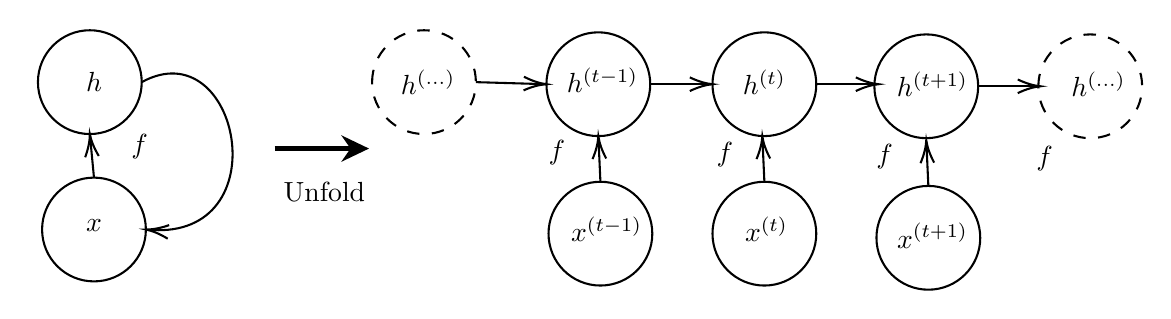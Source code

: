 

\tikzset{every picture/.style={line width=0.75pt}} %set default line width to 0.75pt

\begin{tikzpicture}[x=0.75pt,y=0.75pt,yscale=-1,xscale=1]
%uncomment if require: \path (0,226); %set diagram left start at 0, and has height of 226

%Shape: Circle [id:dp8915977439027853]
\draw   (34,95) .. controls (34,81.19) and (45.19,70) .. (59,70) .. controls (72.81,70) and (84,81.19) .. (84,95) .. controls (84,108.81) and (72.81,120) .. (59,120) .. controls (45.19,120) and (34,108.81) .. (34,95) -- cycle ;
%Shape: Circle [id:dp1742038383171982]
\draw   (36,166) .. controls (36,152.19) and (47.19,141) .. (61,141) .. controls (74.81,141) and (86,152.19) .. (86,166) .. controls (86,179.81) and (74.81,191) .. (61,191) .. controls (47.19,191) and (36,179.81) .. (36,166) -- cycle ;
%Shape: Circle [id:dp778351744563933]
\draw  [dash pattern={on 4.5pt off 4.5pt}] (195,95) .. controls (195,81.19) and (206.19,70) .. (220,70) .. controls (233.81,70) and (245,81.19) .. (245,95) .. controls (245,108.81) and (233.81,120) .. (220,120) .. controls (206.19,120) and (195,108.81) .. (195,95) -- cycle ;
%Shape: Circle [id:dp39356034990885047]
\draw   (279,96) .. controls (279,82.19) and (290.19,71) .. (304,71) .. controls (317.81,71) and (329,82.19) .. (329,96) .. controls (329,109.81) and (317.81,121) .. (304,121) .. controls (290.19,121) and (279,109.81) .. (279,96) -- cycle ;
%Shape: Circle [id:dp8163613617079115]
\draw   (359,96) .. controls (359,82.19) and (370.19,71) .. (384,71) .. controls (397.81,71) and (409,82.19) .. (409,96) .. controls (409,109.81) and (397.81,121) .. (384,121) .. controls (370.19,121) and (359,109.81) .. (359,96) -- cycle ;
%Shape: Circle [id:dp2250747213748785]
\draw   (437,97) .. controls (437,83.19) and (448.19,72) .. (462,72) .. controls (475.81,72) and (487,83.19) .. (487,97) .. controls (487,110.81) and (475.81,122) .. (462,122) .. controls (448.19,122) and (437,110.81) .. (437,97) -- cycle ;
%Shape: Circle [id:dp2879609852019731]
\draw  [dash pattern={on 4.5pt off 4.5pt}] (516,97) .. controls (516,83.19) and (527.19,72) .. (541,72) .. controls (554.81,72) and (566,83.19) .. (566,97) .. controls (566,110.81) and (554.81,122) .. (541,122) .. controls (527.19,122) and (516,110.81) .. (516,97) -- cycle ;
%Shape: Circle [id:dp6135697452809603]
\draw   (280,168) .. controls (280,154.19) and (291.19,143) .. (305,143) .. controls (318.81,143) and (330,154.19) .. (330,168) .. controls (330,181.81) and (318.81,193) .. (305,193) .. controls (291.19,193) and (280,181.81) .. (280,168) -- cycle ;
%Shape: Circle [id:dp3618767155006668]
\draw   (359,168) .. controls (359,154.19) and (370.19,143) .. (384,143) .. controls (397.81,143) and (409,154.19) .. (409,168) .. controls (409,181.81) and (397.81,193) .. (384,193) .. controls (370.19,193) and (359,181.81) .. (359,168) -- cycle ;
%Shape: Circle [id:dp6873866287842296]
\draw   (438,170) .. controls (438,156.19) and (449.19,145) .. (463,145) .. controls (476.81,145) and (488,156.19) .. (488,170) .. controls (488,183.81) and (476.81,195) .. (463,195) .. controls (449.19,195) and (438,183.81) .. (438,170) -- cycle ;
%Straight Lines [id:da683677850542731]
\draw    (61,141) -- (59.19,121.99) ;
\draw [shift={(59,120)}, rotate = 444.56] [color={rgb, 255:red, 0; green, 0; blue, 0 }  ][line width=0.75]    (10.93,-3.29) .. controls (6.95,-1.4) and (3.31,-0.3) .. (0,0) .. controls (3.31,0.3) and (6.95,1.4) .. (10.93,3.29)   ;

%Curve Lines [id:da3208902781260641]
\draw    (84,95) .. controls (131.03,69.26) and (151.1,170.93) .. (87.94,166.18) ;
\draw [shift={(86,166)}, rotate = 366.1] [color={rgb, 255:red, 0; green, 0; blue, 0 }  ][line width=0.75]    (10.93,-3.29) .. controls (6.95,-1.4) and (3.31,-0.3) .. (0,0) .. controls (3.31,0.3) and (6.95,1.4) .. (10.93,3.29)   ;

%Straight Lines [id:da791917182295558]
\draw    (245,95) -- (277,95.94) ;
\draw [shift={(279,96)}, rotate = 181.68] [color={rgb, 255:red, 0; green, 0; blue, 0 }  ][line width=0.75]    (10.93,-3.29) .. controls (6.95,-1.4) and (3.31,-0.3) .. (0,0) .. controls (3.31,0.3) and (6.95,1.4) .. (10.93,3.29)   ;

%Straight Lines [id:da9132315095017465]
\draw    (329,96) -- (357,96) ;
\draw [shift={(359,96)}, rotate = 180] [color={rgb, 255:red, 0; green, 0; blue, 0 }  ][line width=0.75]    (10.93,-3.29) .. controls (6.95,-1.4) and (3.31,-0.3) .. (0,0) .. controls (3.31,0.3) and (6.95,1.4) .. (10.93,3.29)   ;

%Straight Lines [id:da059718808747310836]
\draw    (409,96) -- (437,96) ;
\draw [shift={(439,96)}, rotate = 180] [color={rgb, 255:red, 0; green, 0; blue, 0 }  ][line width=0.75]    (10.93,-3.29) .. controls (6.95,-1.4) and (3.31,-0.3) .. (0,0) .. controls (3.31,0.3) and (6.95,1.4) .. (10.93,3.29)   ;

%Straight Lines [id:da5002222570015804]
\draw    (487,97) -- (515,97) ;
\draw [shift={(517,97)}, rotate = 180] [color={rgb, 255:red, 0; green, 0; blue, 0 }  ][line width=0.75]    (10.93,-3.29) .. controls (6.95,-1.4) and (3.31,-0.3) .. (0,0) .. controls (3.31,0.3) and (6.95,1.4) .. (10.93,3.29)   ;

%Straight Lines [id:da8281402808561851]
\draw    (305,143) -- (304.09,123) ;
\draw [shift={(304,121)}, rotate = 447.4] [color={rgb, 255:red, 0; green, 0; blue, 0 }  ][line width=0.75]    (10.93,-3.29) .. controls (6.95,-1.4) and (3.31,-0.3) .. (0,0) .. controls (3.31,0.3) and (6.95,1.4) .. (10.93,3.29)   ;

%Straight Lines [id:da010331238693556566]
\draw    (384,143) -- (383.09,123) ;
\draw [shift={(383,121)}, rotate = 447.4] [color={rgb, 255:red, 0; green, 0; blue, 0 }  ][line width=0.75]    (10.93,-3.29) .. controls (6.95,-1.4) and (3.31,-0.3) .. (0,0) .. controls (3.31,0.3) and (6.95,1.4) .. (10.93,3.29)   ;

%Straight Lines [id:da7804581287253609]
\draw    (463,145) -- (462.09,125) ;
\draw [shift={(462,123)}, rotate = 447.4] [color={rgb, 255:red, 0; green, 0; blue, 0 }  ][line width=0.75]    (10.93,-3.29) .. controls (6.95,-1.4) and (3.31,-0.3) .. (0,0) .. controls (3.31,0.3) and (6.95,1.4) .. (10.93,3.29)   ;

%Straight Lines [id:da7864502639069382]
\draw [line width=1.5]    (148,127) -- (190.5,127) ;
\draw [shift={(193.5,127)}, rotate = 180] [fill={rgb, 255:red, 0; green, 0; blue, 0 }  ][line width=1.5]  [draw opacity=0] (13.4,-6.43) -- (0,0) -- (13.4,6.44) -- (8.9,0) -- cycle    ;


% Text Node
\draw (61,164) node   {$x$};
% Text Node
\draw (83,126) node   {$f$};
% Text Node
\draw (61,95) node   {$h$};
% Text Node
\draw (222,95) node   {$h^{( ...)}$};
% Text Node
\draw (306,94) node   {$h^{( t-1)}$};
% Text Node
\draw (465,96) node   {$h^{( t+1)}$};
% Text Node
\draw (384,95) node   {$h^{( t)}$};
% Text Node
\draw (545,96) node   {$h^{( ...)}$};
% Text Node
\draw (308,166) node   {$x^{( t-1)}$};
% Text Node
\draw (465,169) node   {$x^{( t+1)}$};
% Text Node
\draw (385,166) node   {$x^{( t)}$};
% Text Node
\draw (172,148) node  [align=left] {Unfold};
% Text Node
\draw (284,129) node   {$f$};
% Text Node
\draw (365,130) node   {$f$};
% Text Node
\draw (442,131) node   {$f$};
% Text Node
\draw (519,132) node   {$f$};


\end{tikzpicture}
